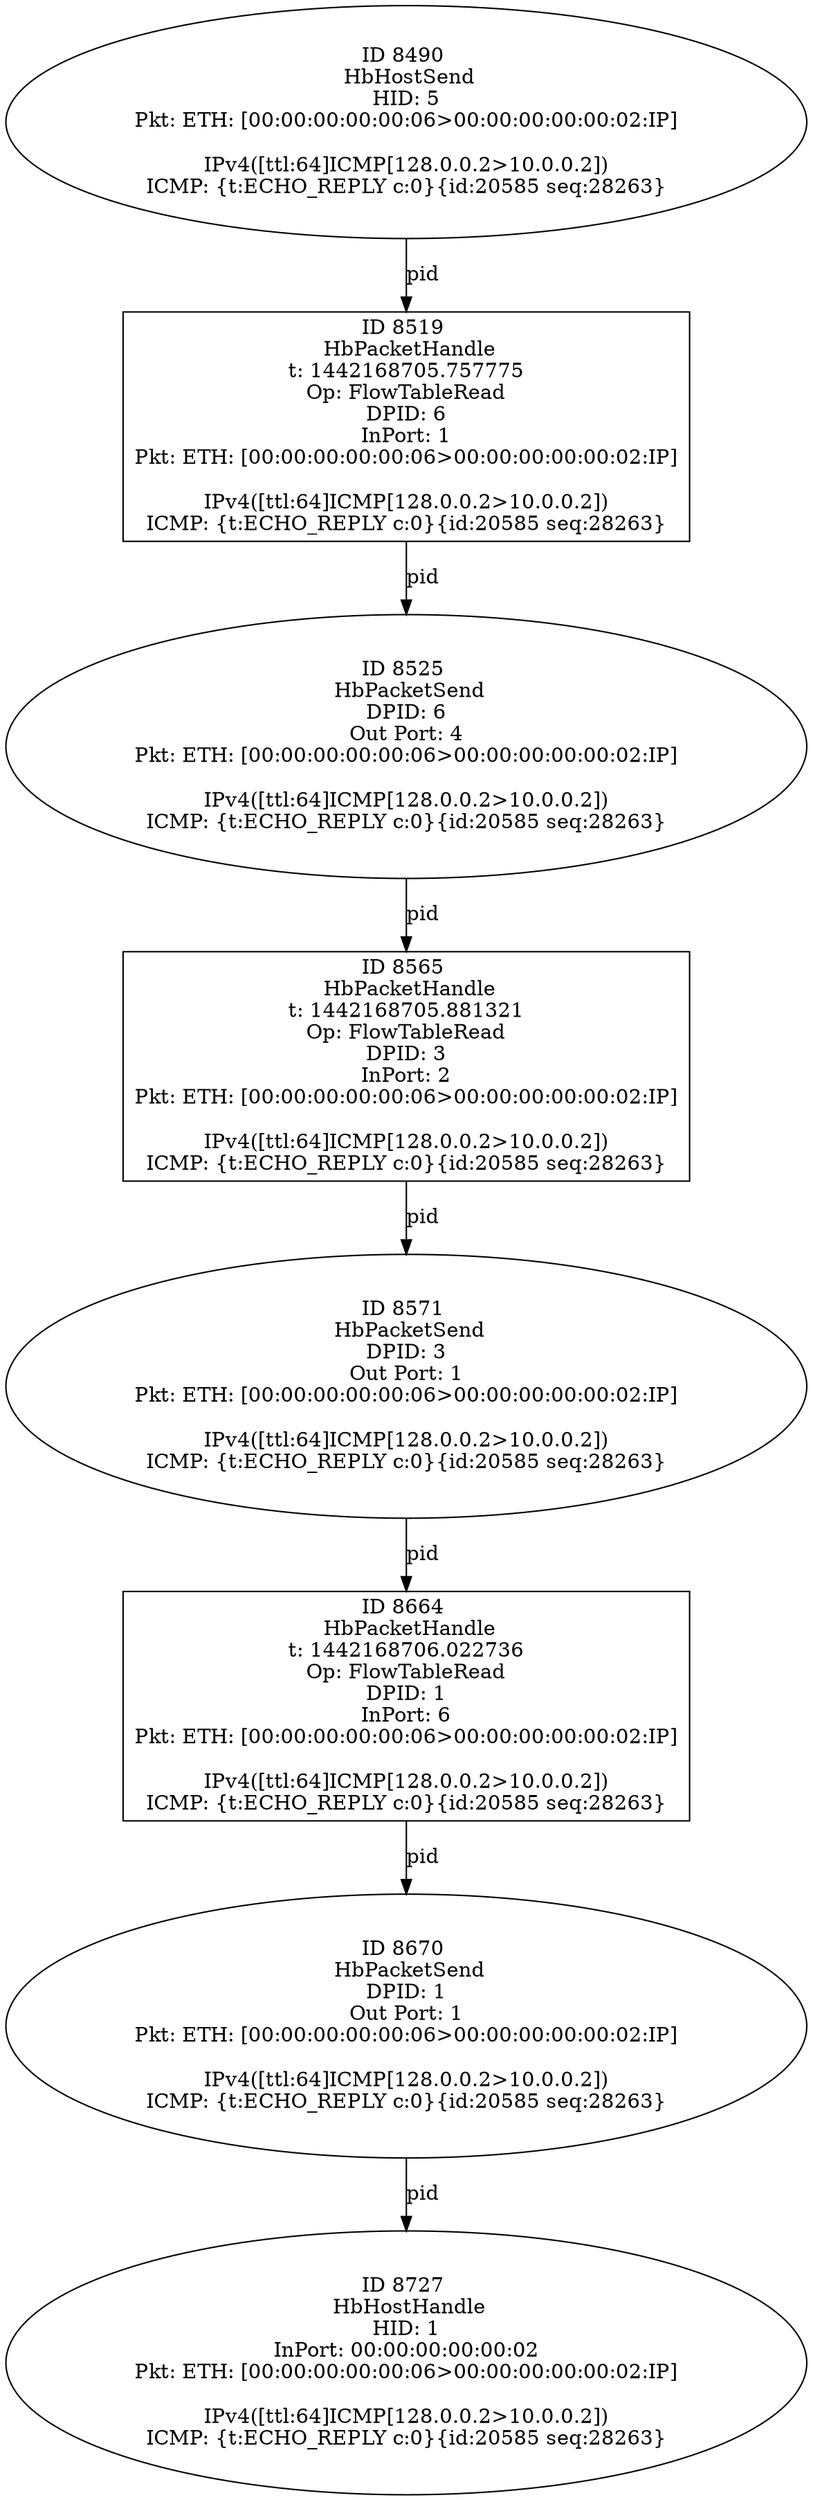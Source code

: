 strict digraph G {
8519 [shape=box, event=<hb_events.HbPacketHandle object at 0x1089abe90>, label="ID 8519 
 HbPacketHandle
t: 1442168705.757775
Op: FlowTableRead
DPID: 6
InPort: 1
Pkt: ETH: [00:00:00:00:00:06>00:00:00:00:00:02:IP]

IPv4([ttl:64]ICMP[128.0.0.2>10.0.0.2])
ICMP: {t:ECHO_REPLY c:0}{id:20585 seq:28263}"];
8490 [shape=oval, event=<hb_events.HbHostSend object at 0x10899d490>, label="ID 8490 
 HbHostSend
HID: 5
Pkt: ETH: [00:00:00:00:00:06>00:00:00:00:00:02:IP]

IPv4([ttl:64]ICMP[128.0.0.2>10.0.0.2])
ICMP: {t:ECHO_REPLY c:0}{id:20585 seq:28263}"];
8525 [shape=oval, event=<hb_events.HbPacketSend object at 0x1089b5ed0>, label="ID 8525 
 HbPacketSend
DPID: 6
Out Port: 4
Pkt: ETH: [00:00:00:00:00:06>00:00:00:00:00:02:IP]

IPv4([ttl:64]ICMP[128.0.0.2>10.0.0.2])
ICMP: {t:ECHO_REPLY c:0}{id:20585 seq:28263}"];
8565 [shape=box, event=<hb_events.HbPacketHandle object at 0x1089d2950>, label="ID 8565 
 HbPacketHandle
t: 1442168705.881321
Op: FlowTableRead
DPID: 3
InPort: 2
Pkt: ETH: [00:00:00:00:00:06>00:00:00:00:00:02:IP]

IPv4([ttl:64]ICMP[128.0.0.2>10.0.0.2])
ICMP: {t:ECHO_REPLY c:0}{id:20585 seq:28263}"];
8727 [shape=oval, event=<hb_events.HbHostHandle object at 0x108a63a90>, label="ID 8727 
 HbHostHandle
HID: 1
InPort: 00:00:00:00:00:02
Pkt: ETH: [00:00:00:00:00:06>00:00:00:00:00:02:IP]

IPv4([ttl:64]ICMP[128.0.0.2>10.0.0.2])
ICMP: {t:ECHO_REPLY c:0}{id:20585 seq:28263}"];
8664 [shape=box, event=<hb_events.HbPacketHandle object at 0x108a2ded0>, label="ID 8664 
 HbPacketHandle
t: 1442168706.022736
Op: FlowTableRead
DPID: 1
InPort: 6
Pkt: ETH: [00:00:00:00:00:06>00:00:00:00:00:02:IP]

IPv4([ttl:64]ICMP[128.0.0.2>10.0.0.2])
ICMP: {t:ECHO_REPLY c:0}{id:20585 seq:28263}"];
8571 [shape=oval, event=<hb_events.HbPacketSend object at 0x1089d2d90>, label="ID 8571 
 HbPacketSend
DPID: 3
Out Port: 1
Pkt: ETH: [00:00:00:00:00:06>00:00:00:00:00:02:IP]

IPv4([ttl:64]ICMP[128.0.0.2>10.0.0.2])
ICMP: {t:ECHO_REPLY c:0}{id:20585 seq:28263}"];
8670 [shape=oval, event=<hb_events.HbPacketSend object at 0x108a33150>, label="ID 8670 
 HbPacketSend
DPID: 1
Out Port: 1
Pkt: ETH: [00:00:00:00:00:06>00:00:00:00:00:02:IP]

IPv4([ttl:64]ICMP[128.0.0.2>10.0.0.2])
ICMP: {t:ECHO_REPLY c:0}{id:20585 seq:28263}"];
8519 -> 8525  [rel=pid, label=pid];
8490 -> 8519  [rel=pid, label=pid];
8525 -> 8565  [rel=pid, label=pid];
8565 -> 8571  [rel=pid, label=pid];
8664 -> 8670  [rel=pid, label=pid];
8571 -> 8664  [rel=pid, label=pid];
8670 -> 8727  [rel=pid, label=pid];
}
